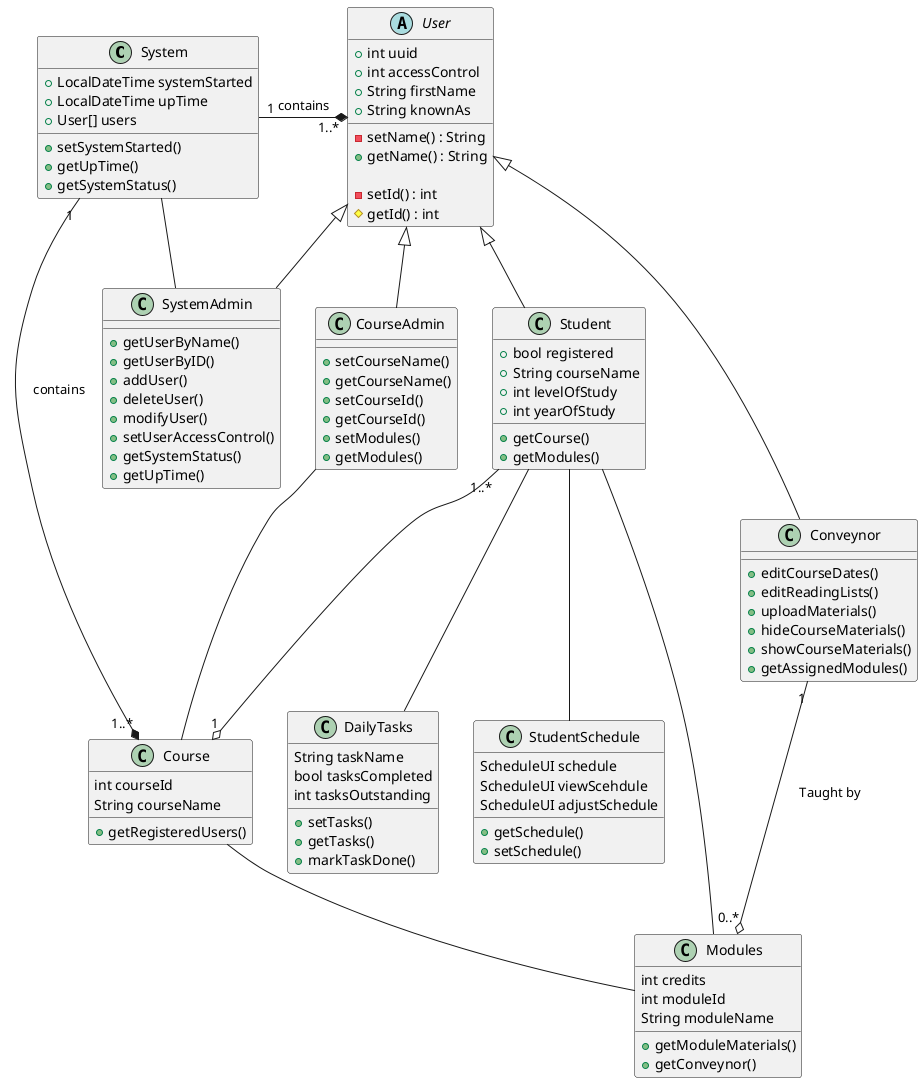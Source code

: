 /'
 ' * * * Group 36 Class Diagram * * * 
 ' 
 ' Paste UML source code into online demo server to generate image at:
 ' https://www.plantuml.com/plantuml/uml/SyfFKj2rKt3CoKnELR1Io4ZDoSa70000
 '
 ' Images are also added to the main repository ' Class_Diagram.png '
 '
 ' OR
 '
 ' You will need to install PlantUML tools to generate the 
 ' Image from source.
 ' 
 ' https://plantuml.com/download
 '
 ' # : Protected
 ' ~ : Package Private
 ' + : Public
 ' - : Private
 '
 '/

@startuml Class_Diagram

class System {
    + LocalDateTime systemStarted
    + LocalDateTime upTime
    + User[] users

    + setSystemStarted()
    + getUpTime()
    + getSystemStatus()
}

abstract User {
    + int uuid
    + int accessControl
    + String firstName
    + String knownAs

    - setName() : String
    + getName() : String

    - setId() : int
    # getId() : int
}

class Student {
    + bool registered
    + String courseName
    + int levelOfStudy
    + int yearOfStudy

    + getCourse()
    + getModules()
}

class Conveynor {
    + editCourseDates()
    + editReadingLists()
    + uploadMaterials()
    + hideCourseMaterials()
    + showCourseMaterials()
    + getAssignedModules()
}

class SystemAdmin {
    + getUserByName()
    + getUserByID()
    + addUser()
    + deleteUser()
    + modifyUser()
    + setUserAccessControl()
    + getSystemStatus()
    + getUpTime()
}

class CourseAdmin {
    + setCourseName()
    + getCourseName()
    + setCourseId()
    + getCourseId()
    + setModules()
    + getModules()
}

class Course {
    int courseId
    String courseName
    + getRegisteredUsers()
}

class DailyTasks {
    String taskName
    bool tasksCompleted
    int tasksOutstanding

    + setTasks()
    + getTasks()
    + markTaskDone()
}

class StudentSchedule {
    ScheduleUI schedule
    ScheduleUI viewScehdule
    ScheduleUI adjustSchedule
    + getSchedule()
    + setSchedule()
}

class Modules {
    int credits
    int moduleId
    String moduleName

    + getModuleMaterials()
    + getConveynor()
}

'System can exist without user but not the other way around
System "1" -* "1..*" User : contains
System "1" -* "1..*" Course : contains
System -- SystemAdmin

User <|-- Conveynor
User <|-- SystemAdmin
User <|-- CourseAdmin
User <|-- Student

Course -up- CourseAdmin
Course -- Modules

Conveynor "1" --o "0..*" Modules : "Taught by"
Student "1..*" --o "1" Course
Student - Modules

Student -- DailyTasks
Student -- StudentSchedule

@enduml